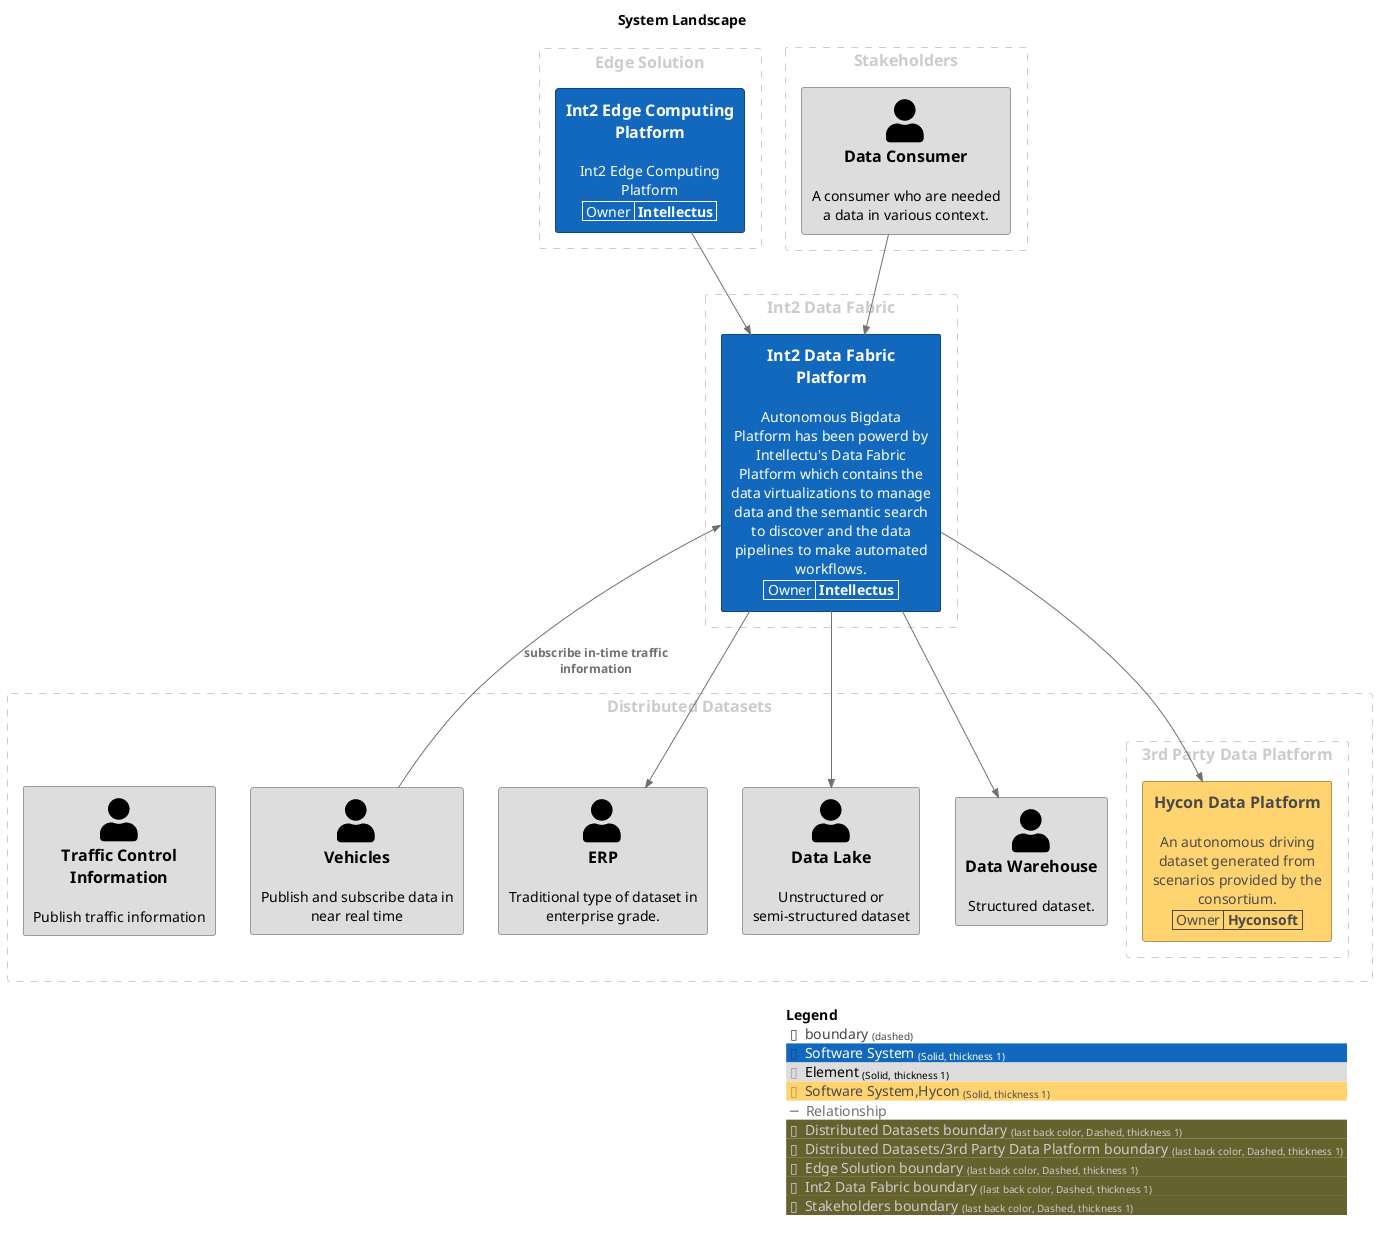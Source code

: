 @startuml
set separator none
title System Landscape

top to bottom direction

!include <C4/C4>
!include <C4/C4_Context>

AddElementTag("Software System", $bgColor="#1168bd", $borderColor="#0b4884", $fontColor="#ffffff", $sprite="", $shadowing="", $borderStyle="Solid", $borderThickness="1")
AddElementTag("Element", $bgColor="#dddddd", $borderColor="#9a9a9a", $fontColor="#000000", $sprite="", $shadowing="", $borderStyle="Solid", $borderThickness="1")
AddElementTag("Software System,Hycon", $bgColor="#ffd470", $borderColor="#b2944e", $fontColor="#4a4a4a", $sprite="", $shadowing="", $borderStyle="Solid", $borderThickness="1")

AddRelTag("Relationship", $textColor="#707070", $lineColor="#707070", $lineStyle = "")

AddBoundaryTag("Distributed Datasets", $borderColor="#cccccc", $fontColor="#cccccc", $borderStyle="Dashed", $borderThickness="1")
Boundary(group_1, "Distributed Datasets", $tags="Distributed Datasets") {
  Person(ERP, "ERP", $descr="Traditional type of dataset in enterprise grade.", $tags="Element", $link="")
  Person(DataLake, "Data Lake", $descr="Unstructured or semi-structured dataset", $tags="Element", $link="")
  Person(DataWarehouse, "Data Warehouse", $descr="Structured dataset.", $tags="Element", $link="")
  Person(Vehicles, "Vehicles", $descr="Publish and subscribe data in near real time", $tags="Element", $link="")
  Person(TrafficControlInformation, "Traffic Control Information", $descr="Publish traffic information", $tags="Element", $link="")
    AddBoundaryTag("Distributed Datasets/3rd Party Data Platform", $borderColor="#cccccc", $fontColor="#cccccc", $borderStyle="Dashed", $borderThickness="1")
    Boundary(group_2, "3rd Party Data Platform", $tags="Distributed Datasets/3rd Party Data Platform") {
      WithoutPropertyHeader()
      AddProperty("Owner","Hyconsoft")
      System(HyconDataPlatform, "Hycon Data Platform", $descr="An autonomous driving dataset generated from scenarios provided by the consortium.", $tags="Software System,Hycon", $link="")
    }

}

AddBoundaryTag("Edge Solution", $borderColor="#cccccc", $fontColor="#cccccc", $borderStyle="Dashed", $borderThickness="1")
Boundary(group_3, "Edge Solution", $tags="Edge Solution") {
  WithoutPropertyHeader()
  AddProperty("Owner","Intellectus")
  System(Int2EdgeComputingPlatform, "Int2 Edge Computing Platform", $descr="Int2 Edge Computing Platform", $tags="Software System", $link="")
}

AddBoundaryTag("Int2 Data Fabric", $borderColor="#cccccc", $fontColor="#cccccc", $borderStyle="Dashed", $borderThickness="1")
Boundary(group_4, "Int2 Data Fabric", $tags="Int2 Data Fabric") {
  WithoutPropertyHeader()
  AddProperty("Owner","Intellectus")
  System(Int2DataFabricPlatform, "Int2 Data Fabric Platform", $descr="Autonomous Bigdata Platform has been powerd by Intellectu's Data Fabric Platform which contains the data virtualizations to manage data and the semantic search to discover and the data pipelines to make automated workflows.", $tags="Software System", $link="")
}

AddBoundaryTag("Stakeholders", $borderColor="#cccccc", $fontColor="#cccccc", $borderStyle="Dashed", $borderThickness="1")
Boundary(group_5, "Stakeholders", $tags="Stakeholders") {
  Person(DataConsumer, "Data Consumer", $descr="A consumer who are needed a data in various context.", $tags="Element", $link="")
}


Rel(Int2EdgeComputingPlatform, Int2DataFabricPlatform, "", $techn="", $tags="Relationship", $link="")
Rel(Int2DataFabricPlatform, HyconDataPlatform, "", $techn="", $tags="Relationship", $link="")
Rel(DataConsumer, Int2DataFabricPlatform, "", $techn="", $tags="Relationship", $link="")
Rel(Int2DataFabricPlatform, ERP, "", $techn="", $tags="Relationship", $link="")
Rel(Int2DataFabricPlatform, DataLake, "", $techn="", $tags="Relationship", $link="")
Rel(Int2DataFabricPlatform, DataWarehouse, "", $techn="", $tags="Relationship", $link="")
Rel(Vehicles, Int2DataFabricPlatform, "subscribe in-time traffic information", $techn="", $tags="Relationship", $link="")

SHOW_LEGEND(true)
@enduml